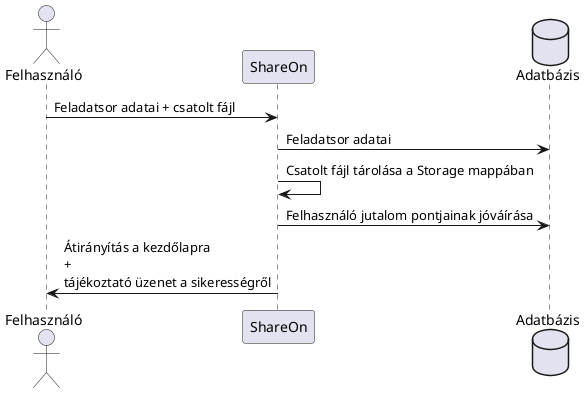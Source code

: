 @startuml

actor Felhasználó as user
participant ShareOn as site
database Adatbázis as DB

user->site: Feladatsor adatai + csatolt fájl
site->DB: Feladatsor adatai
site->site: Csatolt fájl tárolása a Storage mappában
site->DB: Felhasználó jutalom pontjainak jóváírása
site->user: Átirányítás a kezdőlapra\n+\ntájékoztató üzenet a sikerességről

@enduml
